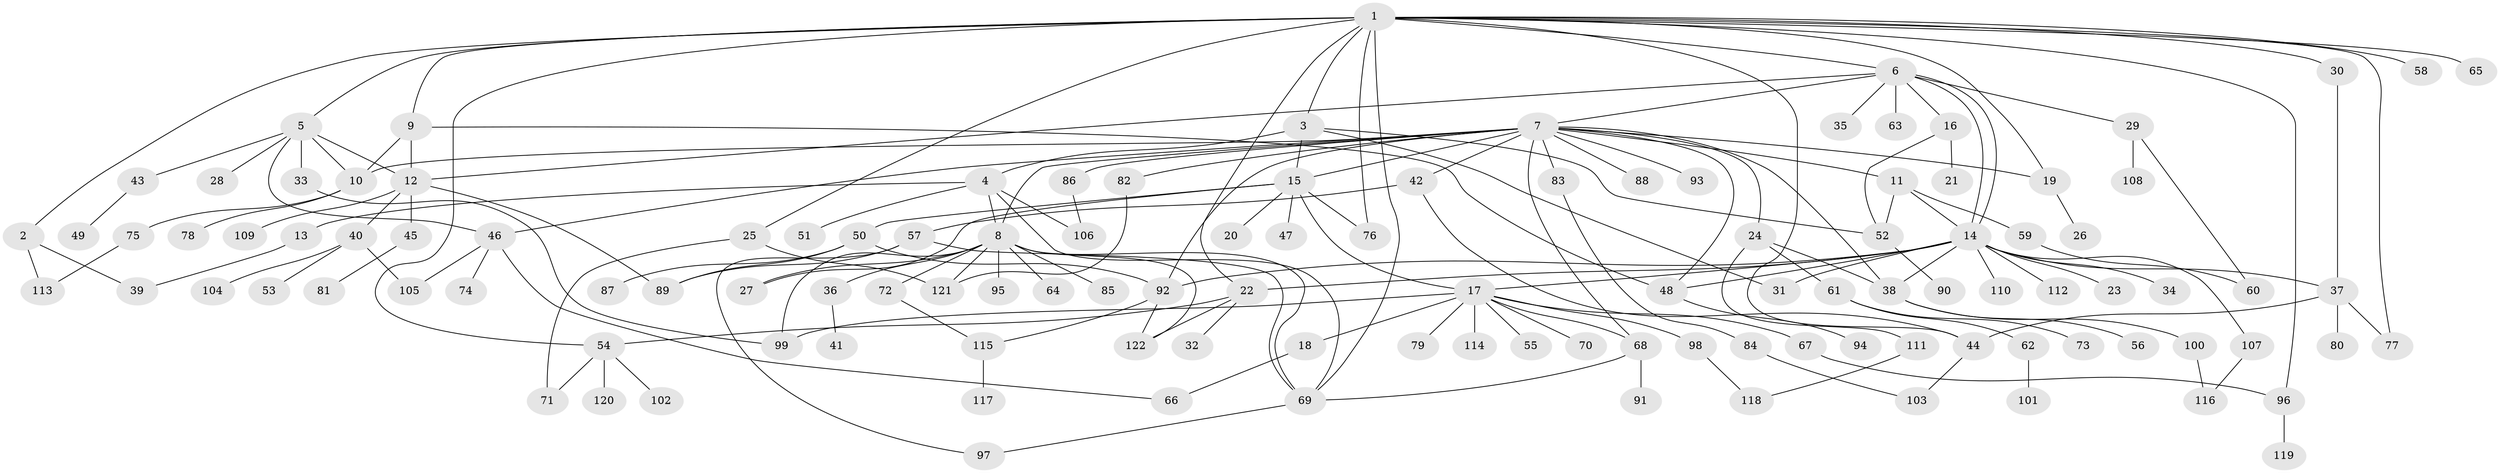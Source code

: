 // Generated by graph-tools (version 1.1) at 2025/14/03/09/25 04:14:44]
// undirected, 122 vertices, 175 edges
graph export_dot {
graph [start="1"]
  node [color=gray90,style=filled];
  1;
  2;
  3;
  4;
  5;
  6;
  7;
  8;
  9;
  10;
  11;
  12;
  13;
  14;
  15;
  16;
  17;
  18;
  19;
  20;
  21;
  22;
  23;
  24;
  25;
  26;
  27;
  28;
  29;
  30;
  31;
  32;
  33;
  34;
  35;
  36;
  37;
  38;
  39;
  40;
  41;
  42;
  43;
  44;
  45;
  46;
  47;
  48;
  49;
  50;
  51;
  52;
  53;
  54;
  55;
  56;
  57;
  58;
  59;
  60;
  61;
  62;
  63;
  64;
  65;
  66;
  67;
  68;
  69;
  70;
  71;
  72;
  73;
  74;
  75;
  76;
  77;
  78;
  79;
  80;
  81;
  82;
  83;
  84;
  85;
  86;
  87;
  88;
  89;
  90;
  91;
  92;
  93;
  94;
  95;
  96;
  97;
  98;
  99;
  100;
  101;
  102;
  103;
  104;
  105;
  106;
  107;
  108;
  109;
  110;
  111;
  112;
  113;
  114;
  115;
  116;
  117;
  118;
  119;
  120;
  121;
  122;
  1 -- 2;
  1 -- 3;
  1 -- 5;
  1 -- 6;
  1 -- 9;
  1 -- 19;
  1 -- 22;
  1 -- 25;
  1 -- 30;
  1 -- 44;
  1 -- 54;
  1 -- 58;
  1 -- 65;
  1 -- 69;
  1 -- 76;
  1 -- 77;
  1 -- 96;
  2 -- 39;
  2 -- 113;
  3 -- 4;
  3 -- 15;
  3 -- 31;
  3 -- 52;
  4 -- 8;
  4 -- 13;
  4 -- 51;
  4 -- 69;
  4 -- 106;
  5 -- 10;
  5 -- 12;
  5 -- 28;
  5 -- 33;
  5 -- 43;
  5 -- 46;
  6 -- 7;
  6 -- 12;
  6 -- 14;
  6 -- 14;
  6 -- 16;
  6 -- 29;
  6 -- 35;
  6 -- 63;
  7 -- 8;
  7 -- 10;
  7 -- 11;
  7 -- 15;
  7 -- 19;
  7 -- 24;
  7 -- 38;
  7 -- 42;
  7 -- 46;
  7 -- 48;
  7 -- 68;
  7 -- 82;
  7 -- 83;
  7 -- 86;
  7 -- 88;
  7 -- 92;
  7 -- 93;
  8 -- 27;
  8 -- 36;
  8 -- 64;
  8 -- 69;
  8 -- 72;
  8 -- 85;
  8 -- 95;
  8 -- 99;
  8 -- 121;
  8 -- 122;
  9 -- 10;
  9 -- 12;
  9 -- 48;
  10 -- 75;
  10 -- 78;
  11 -- 14;
  11 -- 52;
  11 -- 59;
  12 -- 40;
  12 -- 45;
  12 -- 89;
  12 -- 109;
  13 -- 39;
  14 -- 17;
  14 -- 22;
  14 -- 23;
  14 -- 31;
  14 -- 34;
  14 -- 37;
  14 -- 38;
  14 -- 48;
  14 -- 92;
  14 -- 107;
  14 -- 110;
  14 -- 112;
  15 -- 17;
  15 -- 20;
  15 -- 27;
  15 -- 47;
  15 -- 50;
  15 -- 76;
  16 -- 21;
  16 -- 52;
  17 -- 18;
  17 -- 55;
  17 -- 67;
  17 -- 68;
  17 -- 70;
  17 -- 79;
  17 -- 98;
  17 -- 99;
  17 -- 114;
  18 -- 66;
  19 -- 26;
  22 -- 32;
  22 -- 54;
  22 -- 122;
  24 -- 38;
  24 -- 61;
  24 -- 111;
  25 -- 71;
  25 -- 121;
  29 -- 60;
  29 -- 108;
  30 -- 37;
  33 -- 99;
  36 -- 41;
  37 -- 44;
  37 -- 77;
  37 -- 80;
  38 -- 56;
  38 -- 100;
  40 -- 53;
  40 -- 104;
  40 -- 105;
  42 -- 44;
  42 -- 57;
  43 -- 49;
  44 -- 103;
  45 -- 81;
  46 -- 66;
  46 -- 74;
  46 -- 105;
  48 -- 94;
  50 -- 87;
  50 -- 89;
  50 -- 92;
  52 -- 90;
  54 -- 71;
  54 -- 102;
  54 -- 120;
  57 -- 69;
  57 -- 89;
  57 -- 97;
  59 -- 60;
  61 -- 62;
  61 -- 73;
  62 -- 101;
  67 -- 96;
  68 -- 69;
  68 -- 91;
  69 -- 97;
  72 -- 115;
  75 -- 113;
  82 -- 121;
  83 -- 84;
  84 -- 103;
  86 -- 106;
  92 -- 115;
  92 -- 122;
  96 -- 119;
  98 -- 118;
  100 -- 116;
  107 -- 116;
  111 -- 118;
  115 -- 117;
}

